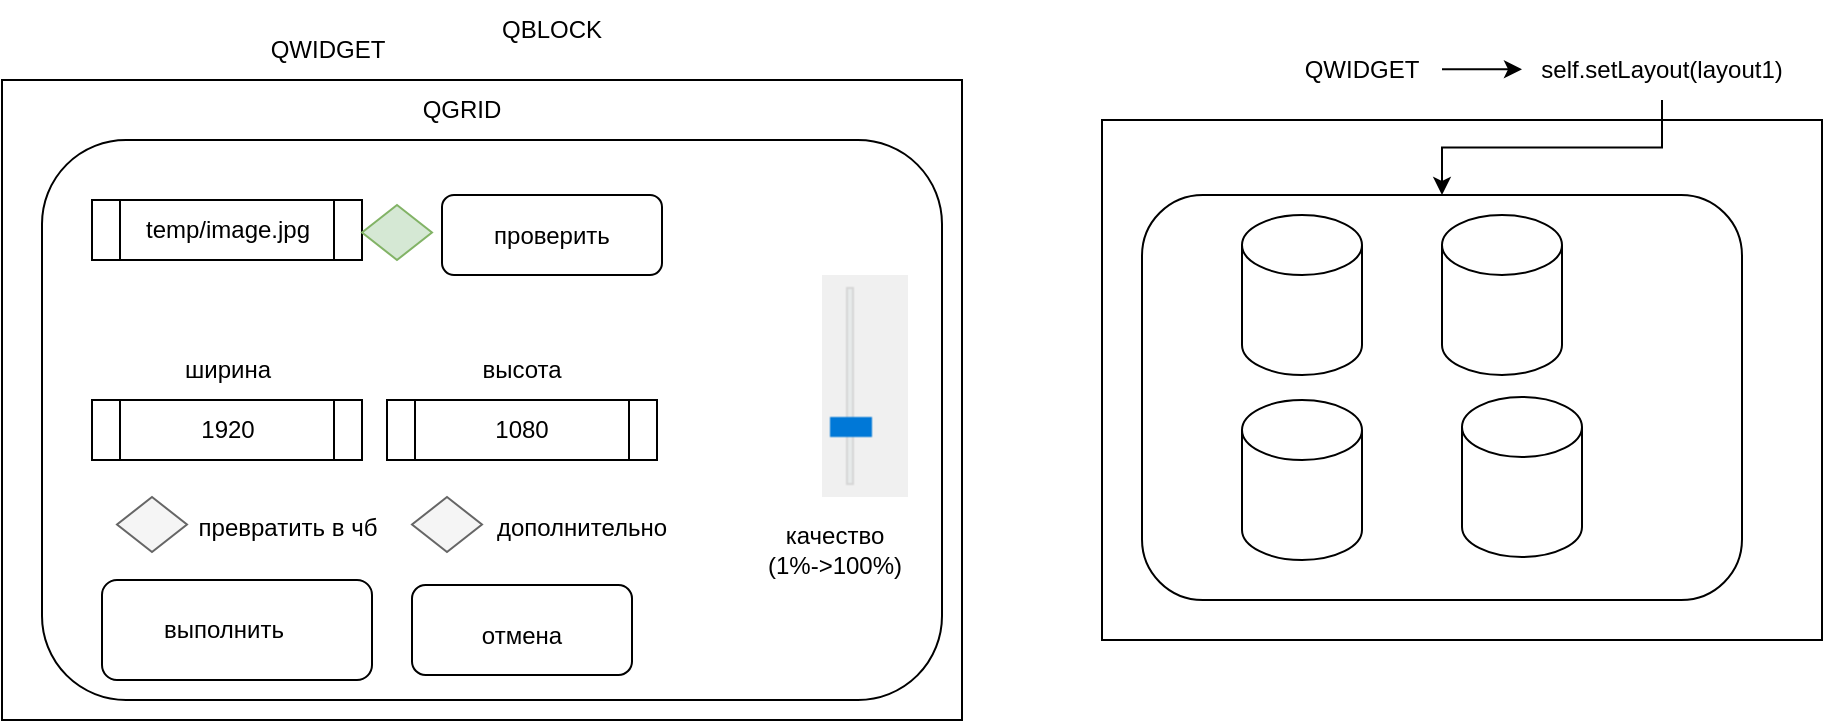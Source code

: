 <mxfile version="19.0.3" type="device"><diagram id="C5RBs43oDa-KdzZeNtuy" name="Page-1"><mxGraphModel dx="539" dy="343" grid="1" gridSize="10" guides="1" tooltips="1" connect="1" arrows="1" fold="1" page="0" pageScale="1" pageWidth="827" pageHeight="1169" math="0" shadow="0"><root><mxCell id="WIyWlLk6GJQsqaUBKTNV-0"/><mxCell id="WIyWlLk6GJQsqaUBKTNV-1" parent="WIyWlLk6GJQsqaUBKTNV-0"/><mxCell id="4VkWZRU_toLVFdk2MZ-W-1" value="" style="rounded=0;whiteSpace=wrap;html=1;" parent="WIyWlLk6GJQsqaUBKTNV-1" vertex="1"><mxGeometry x="340" y="310" width="480" height="320" as="geometry"/></mxCell><mxCell id="XOWpjwcL0Y2tyrRD1wKN-16" value="" style="rounded=1;whiteSpace=wrap;html=1;" vertex="1" parent="WIyWlLk6GJQsqaUBKTNV-1"><mxGeometry x="360" y="340" width="450" height="280" as="geometry"/></mxCell><mxCell id="4VkWZRU_toLVFdk2MZ-W-4" value="" style="rounded=1;whiteSpace=wrap;html=1;" parent="WIyWlLk6GJQsqaUBKTNV-1" vertex="1"><mxGeometry x="390" y="560" width="135" height="50" as="geometry"/></mxCell><mxCell id="4VkWZRU_toLVFdk2MZ-W-5" value="выполнить" style="text;html=1;strokeColor=none;fillColor=none;align=center;verticalAlign=middle;whiteSpace=wrap;rounded=0;" parent="WIyWlLk6GJQsqaUBKTNV-1" vertex="1"><mxGeometry x="417.5" y="570" width="66.25" height="30" as="geometry"/></mxCell><mxCell id="4VkWZRU_toLVFdk2MZ-W-6" value="" style="rounded=1;whiteSpace=wrap;html=1;" parent="WIyWlLk6GJQsqaUBKTNV-1" vertex="1"><mxGeometry x="560" y="367.5" width="110" height="40" as="geometry"/></mxCell><mxCell id="4VkWZRU_toLVFdk2MZ-W-7" value="проверить" style="text;html=1;strokeColor=none;fillColor=none;align=center;verticalAlign=middle;whiteSpace=wrap;rounded=0;" parent="WIyWlLk6GJQsqaUBKTNV-1" vertex="1"><mxGeometry x="580" y="377.5" width="70" height="20" as="geometry"/></mxCell><mxCell id="4VkWZRU_toLVFdk2MZ-W-9" value="" style="rounded=1;whiteSpace=wrap;html=1;" parent="WIyWlLk6GJQsqaUBKTNV-1" vertex="1"><mxGeometry x="545" y="562.5" width="110" height="45" as="geometry"/></mxCell><mxCell id="4VkWZRU_toLVFdk2MZ-W-11" value="" style="shape=process;whiteSpace=wrap;html=1;backgroundOutline=1;" parent="WIyWlLk6GJQsqaUBKTNV-1" vertex="1"><mxGeometry x="385" y="370" width="135" height="30" as="geometry"/></mxCell><mxCell id="4VkWZRU_toLVFdk2MZ-W-10" value="отмена" style="text;html=1;strokeColor=none;fillColor=none;align=center;verticalAlign=middle;whiteSpace=wrap;rounded=0;" parent="WIyWlLk6GJQsqaUBKTNV-1" vertex="1"><mxGeometry x="570" y="572.5" width="60" height="30" as="geometry"/></mxCell><mxCell id="4VkWZRU_toLVFdk2MZ-W-2" value="temp/image.jpg" style="text;html=1;strokeColor=none;fillColor=none;align=center;verticalAlign=middle;whiteSpace=wrap;rounded=0;" parent="WIyWlLk6GJQsqaUBKTNV-1" vertex="1"><mxGeometry x="417.5" y="355" width="70" height="60" as="geometry"/></mxCell><mxCell id="4VkWZRU_toLVFdk2MZ-W-12" value="" style="shape=image;verticalLabelPosition=bottom;labelBackgroundColor=default;verticalAlign=top;aspect=fixed;imageAspect=0;image=data:image/png,iVBORw0KGgoAAAANSUhEUgAAACsAAABvCAYAAAB1lDm6AAAAAXNSR0IArs4c6QAAAARnQU1BAACxjwv8YQUAAAAJcEhZcwAADsMAAA7DAcdvqGQAAADhSURBVHhe7dxBCoJAGEDhqRMUuGlO2hE86bQRmhso6t+qVdazJt4Hg//yIYMgOB5qrWNqxDGuTTCWYizl5adBKSWmVc45Jt6mO3vuumXtzT1LMZZiLMVYirEUYynGUoylGEsxlmIsxViKsRRjKcZSjKUYSzGWYizFWIqxFGMpxlKMpRhLMZZiLMVYirEUYynGUpqKffrY99TfYvqcer3E9B63AcVYirEUYylNxW46rvI4/XEfht8/rvItxlKMpRhLMZZiLMVYirEUYynGUoyl/H/s/Ao+r7350xuKsRRjGSlNNsgl5SD/peMAAAAASUVORK5CYII=;" parent="WIyWlLk6GJQsqaUBKTNV-1" vertex="1"><mxGeometry x="750" y="407.5" width="43" height="111" as="geometry"/></mxCell><mxCell id="4VkWZRU_toLVFdk2MZ-W-13" value="качество (1%-&amp;gt;100%)" style="text;html=1;strokeColor=none;fillColor=none;align=center;verticalAlign=middle;whiteSpace=wrap;rounded=0;" parent="WIyWlLk6GJQsqaUBKTNV-1" vertex="1"><mxGeometry x="720" y="530" width="73" height="30" as="geometry"/></mxCell><mxCell id="4VkWZRU_toLVFdk2MZ-W-14" value="" style="rhombus;whiteSpace=wrap;html=1;fillColor=#d5e8d4;strokeColor=#82b366;" parent="WIyWlLk6GJQsqaUBKTNV-1" vertex="1"><mxGeometry x="520" y="372.5" width="35" height="27.5" as="geometry"/></mxCell><mxCell id="4VkWZRU_toLVFdk2MZ-W-16" value="" style="shape=process;whiteSpace=wrap;html=1;backgroundOutline=1;" parent="WIyWlLk6GJQsqaUBKTNV-1" vertex="1"><mxGeometry x="385" y="470" width="135" height="30" as="geometry"/></mxCell><mxCell id="4VkWZRU_toLVFdk2MZ-W-17" value="" style="shape=process;whiteSpace=wrap;html=1;backgroundOutline=1;" parent="WIyWlLk6GJQsqaUBKTNV-1" vertex="1"><mxGeometry x="532.5" y="470" width="135" height="30" as="geometry"/></mxCell><mxCell id="4VkWZRU_toLVFdk2MZ-W-18" value="ширина" style="text;html=1;strokeColor=none;fillColor=none;align=center;verticalAlign=middle;whiteSpace=wrap;rounded=0;" parent="WIyWlLk6GJQsqaUBKTNV-1" vertex="1"><mxGeometry x="423" y="440" width="60" height="30" as="geometry"/></mxCell><mxCell id="4VkWZRU_toLVFdk2MZ-W-19" value="высота" style="text;html=1;strokeColor=none;fillColor=none;align=center;verticalAlign=middle;whiteSpace=wrap;rounded=0;" parent="WIyWlLk6GJQsqaUBKTNV-1" vertex="1"><mxGeometry x="570" y="440" width="60" height="30" as="geometry"/></mxCell><mxCell id="4VkWZRU_toLVFdk2MZ-W-20" value="1920" style="text;html=1;strokeColor=none;fillColor=none;align=center;verticalAlign=middle;whiteSpace=wrap;rounded=0;" parent="WIyWlLk6GJQsqaUBKTNV-1" vertex="1"><mxGeometry x="422.5" y="470" width="60" height="30" as="geometry"/></mxCell><mxCell id="4VkWZRU_toLVFdk2MZ-W-21" value="1080" style="text;html=1;strokeColor=none;fillColor=none;align=center;verticalAlign=middle;whiteSpace=wrap;rounded=0;" parent="WIyWlLk6GJQsqaUBKTNV-1" vertex="1"><mxGeometry x="570" y="470" width="60" height="30" as="geometry"/></mxCell><mxCell id="4VkWZRU_toLVFdk2MZ-W-22" value="" style="rhombus;whiteSpace=wrap;html=1;fillColor=#f5f5f5;fontColor=#333333;strokeColor=#666666;" parent="WIyWlLk6GJQsqaUBKTNV-1" vertex="1"><mxGeometry x="397.5" y="518.5" width="35" height="27.5" as="geometry"/></mxCell><mxCell id="4VkWZRU_toLVFdk2MZ-W-23" value="превратить в чб" style="text;html=1;strokeColor=none;fillColor=none;align=center;verticalAlign=middle;whiteSpace=wrap;rounded=0;" parent="WIyWlLk6GJQsqaUBKTNV-1" vertex="1"><mxGeometry x="432.5" y="518.5" width="100" height="30" as="geometry"/></mxCell><mxCell id="XOWpjwcL0Y2tyrRD1wKN-2" value="" style="rhombus;whiteSpace=wrap;html=1;fillColor=#f5f5f5;fontColor=#333333;strokeColor=#666666;" vertex="1" parent="WIyWlLk6GJQsqaUBKTNV-1"><mxGeometry x="545" y="518.5" width="35" height="27.5" as="geometry"/></mxCell><mxCell id="XOWpjwcL0Y2tyrRD1wKN-3" value="дополнительно" style="text;html=1;strokeColor=none;fillColor=none;align=center;verticalAlign=middle;whiteSpace=wrap;rounded=0;" vertex="1" parent="WIyWlLk6GJQsqaUBKTNV-1"><mxGeometry x="580" y="518.5" width="100" height="30" as="geometry"/></mxCell><mxCell id="XOWpjwcL0Y2tyrRD1wKN-4" value="" style="rounded=0;whiteSpace=wrap;html=1;" vertex="1" parent="WIyWlLk6GJQsqaUBKTNV-1"><mxGeometry x="890" y="330" width="360" height="260" as="geometry"/></mxCell><mxCell id="XOWpjwcL0Y2tyrRD1wKN-5" value="QWIDGET" style="text;html=1;strokeColor=none;fillColor=none;align=center;verticalAlign=middle;whiteSpace=wrap;rounded=0;" vertex="1" parent="WIyWlLk6GJQsqaUBKTNV-1"><mxGeometry x="990" y="290" width="60" height="30" as="geometry"/></mxCell><mxCell id="XOWpjwcL0Y2tyrRD1wKN-11" style="edgeStyle=orthogonalEdgeStyle;rounded=0;orthogonalLoop=1;jettySize=auto;html=1;entryX=0.5;entryY=0;entryDx=0;entryDy=0;" edge="1" parent="WIyWlLk6GJQsqaUBKTNV-1" source="XOWpjwcL0Y2tyrRD1wKN-6" target="XOWpjwcL0Y2tyrRD1wKN-9"><mxGeometry relative="1" as="geometry"/></mxCell><mxCell id="XOWpjwcL0Y2tyrRD1wKN-6" value="self.setLayout(layout1)" style="text;html=1;strokeColor=none;fillColor=none;align=center;verticalAlign=middle;whiteSpace=wrap;rounded=0;" vertex="1" parent="WIyWlLk6GJQsqaUBKTNV-1"><mxGeometry x="1140" y="290" width="60" height="30" as="geometry"/></mxCell><mxCell id="XOWpjwcL0Y2tyrRD1wKN-8" value="" style="endArrow=classic;html=1;rounded=0;" edge="1" parent="WIyWlLk6GJQsqaUBKTNV-1"><mxGeometry width="50" height="50" relative="1" as="geometry"><mxPoint x="1060" y="304.66" as="sourcePoint"/><mxPoint x="1100" y="304.66" as="targetPoint"/></mxGeometry></mxCell><mxCell id="XOWpjwcL0Y2tyrRD1wKN-9" value="" style="rounded=1;whiteSpace=wrap;html=1;" vertex="1" parent="WIyWlLk6GJQsqaUBKTNV-1"><mxGeometry x="910" y="367.5" width="300" height="202.5" as="geometry"/></mxCell><mxCell id="XOWpjwcL0Y2tyrRD1wKN-12" value="" style="shape=cylinder3;whiteSpace=wrap;html=1;boundedLbl=1;backgroundOutline=1;size=15;" vertex="1" parent="WIyWlLk6GJQsqaUBKTNV-1"><mxGeometry x="1060" y="377.5" width="60" height="80" as="geometry"/></mxCell><mxCell id="XOWpjwcL0Y2tyrRD1wKN-13" value="" style="shape=cylinder3;whiteSpace=wrap;html=1;boundedLbl=1;backgroundOutline=1;size=15;" vertex="1" parent="WIyWlLk6GJQsqaUBKTNV-1"><mxGeometry x="960" y="377.5" width="60" height="80" as="geometry"/></mxCell><mxCell id="XOWpjwcL0Y2tyrRD1wKN-14" value="" style="shape=cylinder3;whiteSpace=wrap;html=1;boundedLbl=1;backgroundOutline=1;size=15;" vertex="1" parent="WIyWlLk6GJQsqaUBKTNV-1"><mxGeometry x="1070" y="468.5" width="60" height="80" as="geometry"/></mxCell><mxCell id="XOWpjwcL0Y2tyrRD1wKN-15" value="" style="shape=cylinder3;whiteSpace=wrap;html=1;boundedLbl=1;backgroundOutline=1;size=15;" vertex="1" parent="WIyWlLk6GJQsqaUBKTNV-1"><mxGeometry x="960" y="470" width="60" height="80" as="geometry"/></mxCell><mxCell id="XOWpjwcL0Y2tyrRD1wKN-17" value="QWIDGET" style="text;html=1;strokeColor=none;fillColor=none;align=center;verticalAlign=middle;whiteSpace=wrap;rounded=0;" vertex="1" parent="WIyWlLk6GJQsqaUBKTNV-1"><mxGeometry x="472.5" y="280" width="60" height="30" as="geometry"/></mxCell><mxCell id="XOWpjwcL0Y2tyrRD1wKN-18" value="QGRID" style="text;html=1;strokeColor=none;fillColor=none;align=center;verticalAlign=middle;whiteSpace=wrap;rounded=0;" vertex="1" parent="WIyWlLk6GJQsqaUBKTNV-1"><mxGeometry x="540" y="310" width="60" height="30" as="geometry"/></mxCell><mxCell id="XOWpjwcL0Y2tyrRD1wKN-19" value="QBLOCK" style="text;html=1;strokeColor=none;fillColor=none;align=center;verticalAlign=middle;whiteSpace=wrap;rounded=0;" vertex="1" parent="WIyWlLk6GJQsqaUBKTNV-1"><mxGeometry x="585" y="270" width="60" height="30" as="geometry"/></mxCell></root></mxGraphModel></diagram></mxfile>